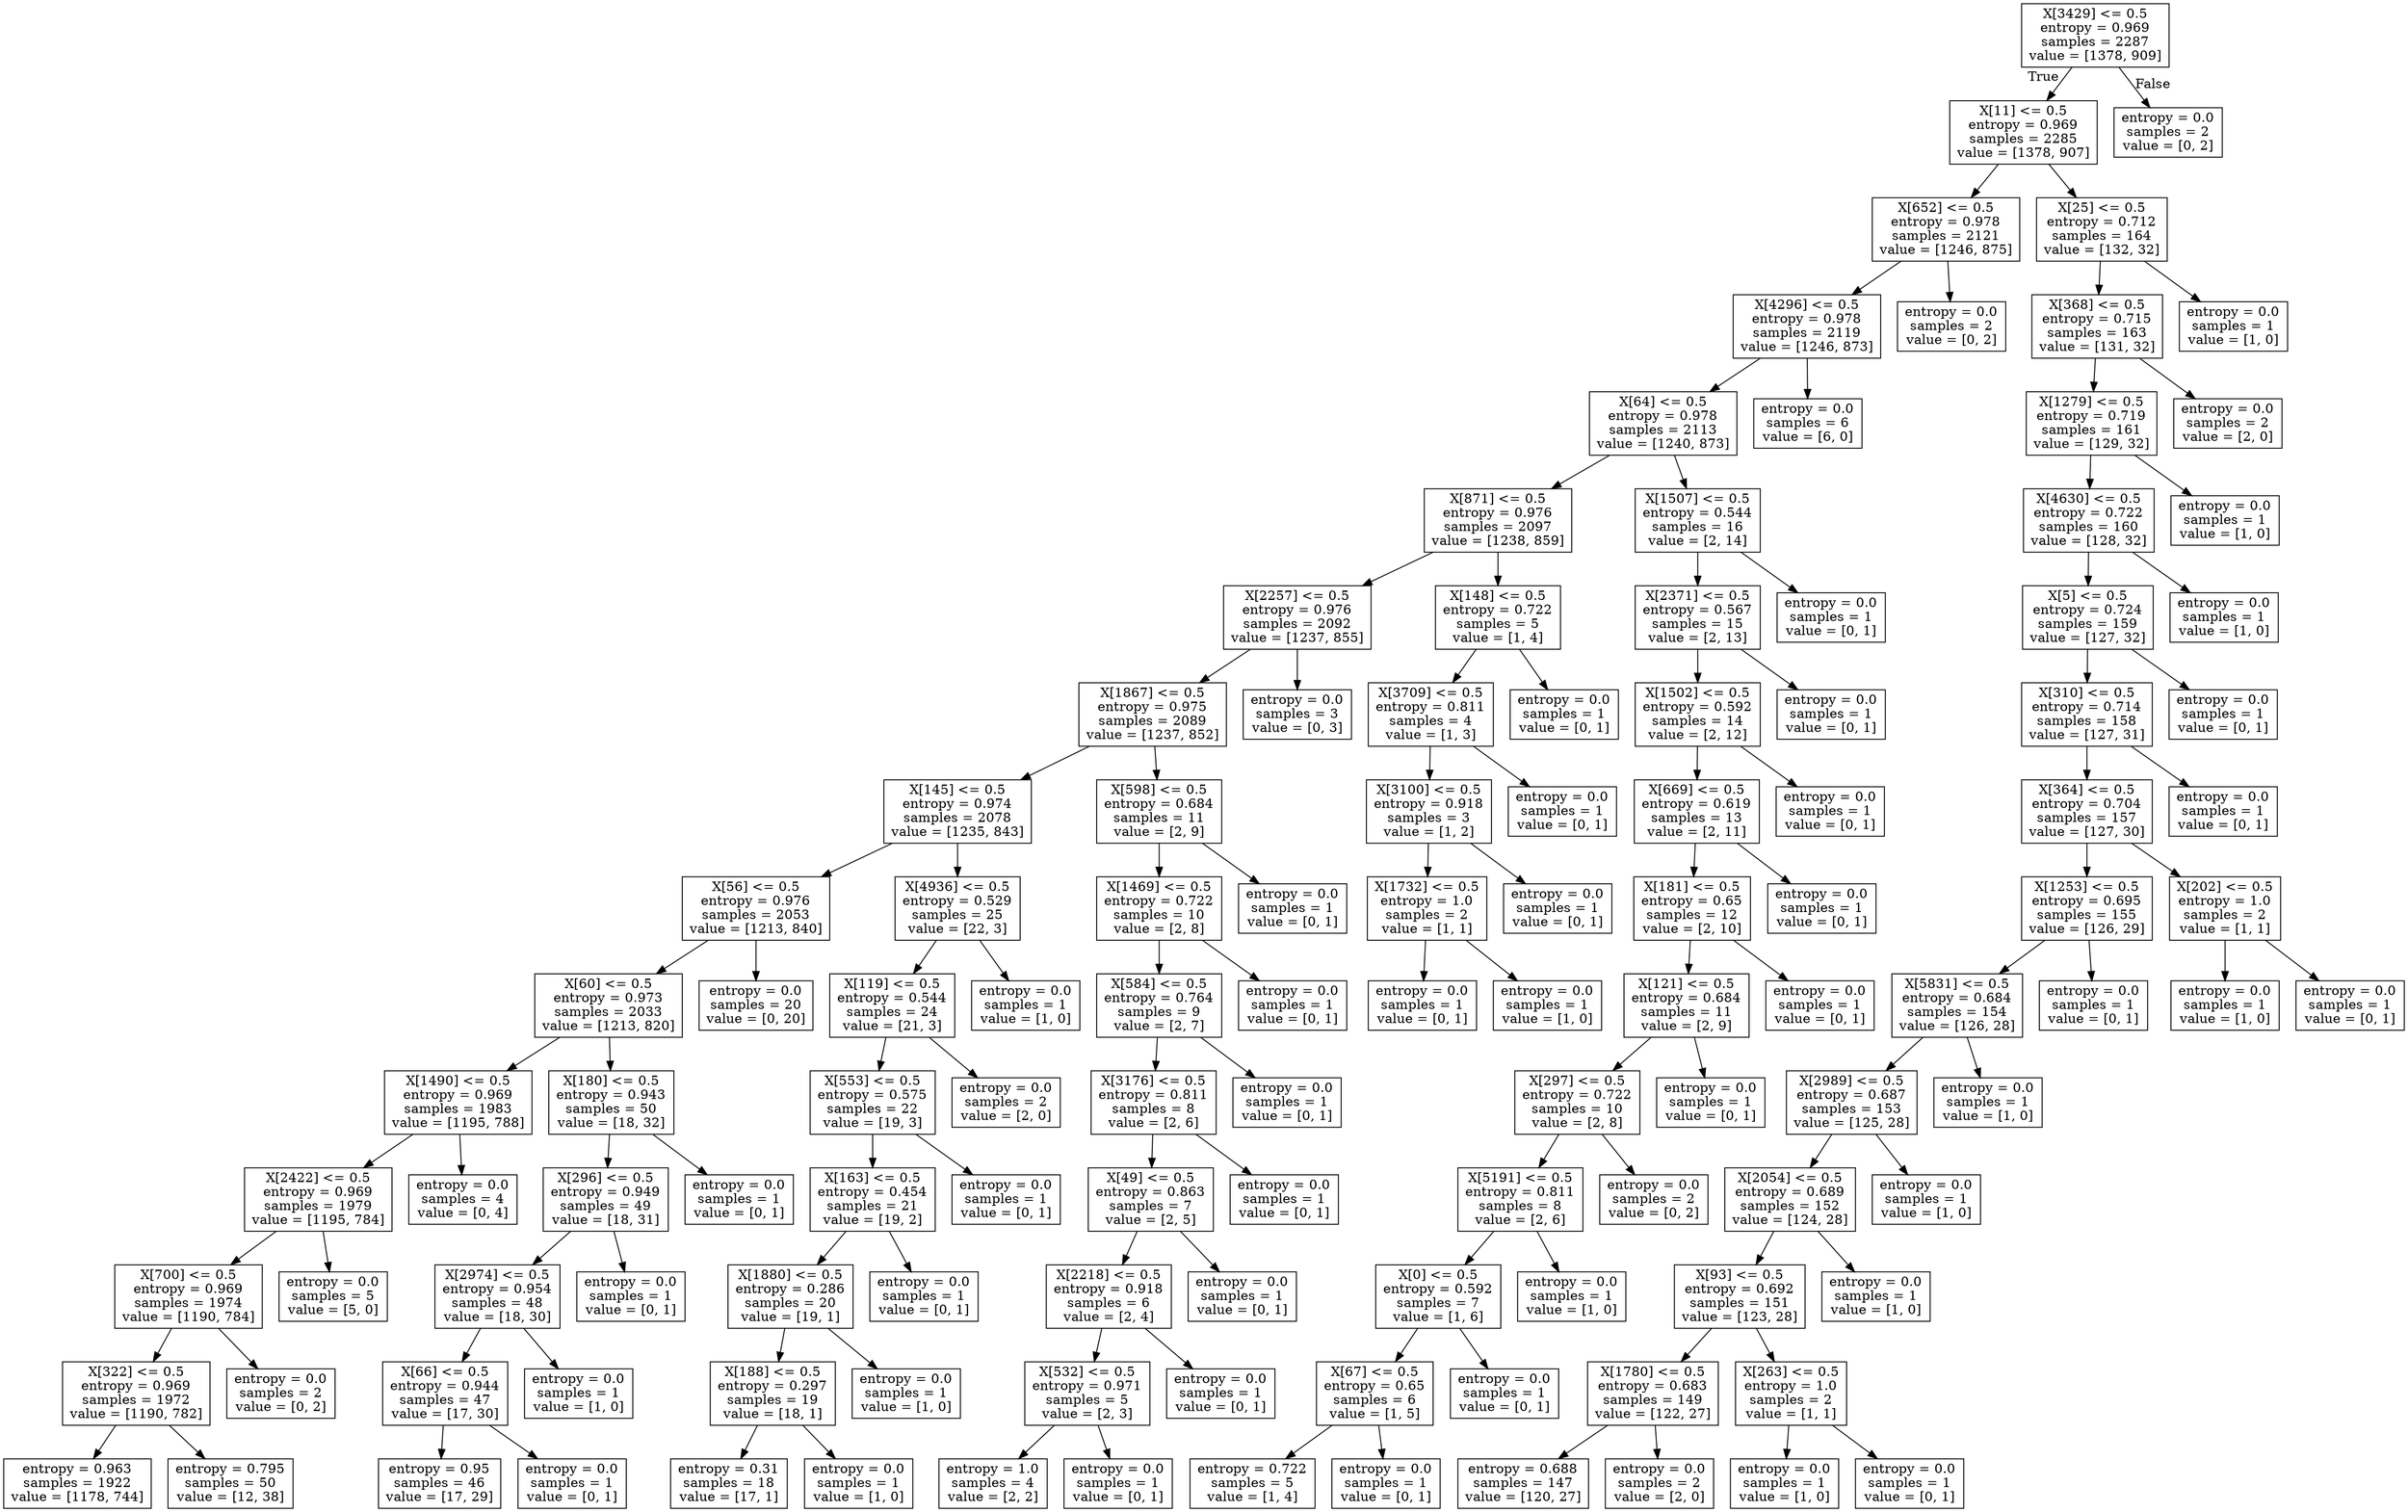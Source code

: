 digraph Tree {
node [shape=box] ;
0 [label="X[3429] <= 0.5\nentropy = 0.969\nsamples = 2287\nvalue = [1378, 909]"] ;
1 [label="X[11] <= 0.5\nentropy = 0.969\nsamples = 2285\nvalue = [1378, 907]"] ;
0 -> 1 [labeldistance=2.5, labelangle=45, headlabel="True"] ;
2 [label="X[652] <= 0.5\nentropy = 0.978\nsamples = 2121\nvalue = [1246, 875]"] ;
1 -> 2 ;
3 [label="X[4296] <= 0.5\nentropy = 0.978\nsamples = 2119\nvalue = [1246, 873]"] ;
2 -> 3 ;
4 [label="X[64] <= 0.5\nentropy = 0.978\nsamples = 2113\nvalue = [1240, 873]"] ;
3 -> 4 ;
5 [label="X[871] <= 0.5\nentropy = 0.976\nsamples = 2097\nvalue = [1238, 859]"] ;
4 -> 5 ;
6 [label="X[2257] <= 0.5\nentropy = 0.976\nsamples = 2092\nvalue = [1237, 855]"] ;
5 -> 6 ;
7 [label="X[1867] <= 0.5\nentropy = 0.975\nsamples = 2089\nvalue = [1237, 852]"] ;
6 -> 7 ;
8 [label="X[145] <= 0.5\nentropy = 0.974\nsamples = 2078\nvalue = [1235, 843]"] ;
7 -> 8 ;
9 [label="X[56] <= 0.5\nentropy = 0.976\nsamples = 2053\nvalue = [1213, 840]"] ;
8 -> 9 ;
10 [label="X[60] <= 0.5\nentropy = 0.973\nsamples = 2033\nvalue = [1213, 820]"] ;
9 -> 10 ;
11 [label="X[1490] <= 0.5\nentropy = 0.969\nsamples = 1983\nvalue = [1195, 788]"] ;
10 -> 11 ;
12 [label="X[2422] <= 0.5\nentropy = 0.969\nsamples = 1979\nvalue = [1195, 784]"] ;
11 -> 12 ;
13 [label="X[700] <= 0.5\nentropy = 0.969\nsamples = 1974\nvalue = [1190, 784]"] ;
12 -> 13 ;
14 [label="X[322] <= 0.5\nentropy = 0.969\nsamples = 1972\nvalue = [1190, 782]"] ;
13 -> 14 ;
15 [label="entropy = 0.963\nsamples = 1922\nvalue = [1178, 744]"] ;
14 -> 15 ;
16 [label="entropy = 0.795\nsamples = 50\nvalue = [12, 38]"] ;
14 -> 16 ;
17 [label="entropy = 0.0\nsamples = 2\nvalue = [0, 2]"] ;
13 -> 17 ;
18 [label="entropy = 0.0\nsamples = 5\nvalue = [5, 0]"] ;
12 -> 18 ;
19 [label="entropy = 0.0\nsamples = 4\nvalue = [0, 4]"] ;
11 -> 19 ;
20 [label="X[180] <= 0.5\nentropy = 0.943\nsamples = 50\nvalue = [18, 32]"] ;
10 -> 20 ;
21 [label="X[296] <= 0.5\nentropy = 0.949\nsamples = 49\nvalue = [18, 31]"] ;
20 -> 21 ;
22 [label="X[2974] <= 0.5\nentropy = 0.954\nsamples = 48\nvalue = [18, 30]"] ;
21 -> 22 ;
23 [label="X[66] <= 0.5\nentropy = 0.944\nsamples = 47\nvalue = [17, 30]"] ;
22 -> 23 ;
24 [label="entropy = 0.95\nsamples = 46\nvalue = [17, 29]"] ;
23 -> 24 ;
25 [label="entropy = 0.0\nsamples = 1\nvalue = [0, 1]"] ;
23 -> 25 ;
26 [label="entropy = 0.0\nsamples = 1\nvalue = [1, 0]"] ;
22 -> 26 ;
27 [label="entropy = 0.0\nsamples = 1\nvalue = [0, 1]"] ;
21 -> 27 ;
28 [label="entropy = 0.0\nsamples = 1\nvalue = [0, 1]"] ;
20 -> 28 ;
29 [label="entropy = 0.0\nsamples = 20\nvalue = [0, 20]"] ;
9 -> 29 ;
30 [label="X[4936] <= 0.5\nentropy = 0.529\nsamples = 25\nvalue = [22, 3]"] ;
8 -> 30 ;
31 [label="X[119] <= 0.5\nentropy = 0.544\nsamples = 24\nvalue = [21, 3]"] ;
30 -> 31 ;
32 [label="X[553] <= 0.5\nentropy = 0.575\nsamples = 22\nvalue = [19, 3]"] ;
31 -> 32 ;
33 [label="X[163] <= 0.5\nentropy = 0.454\nsamples = 21\nvalue = [19, 2]"] ;
32 -> 33 ;
34 [label="X[1880] <= 0.5\nentropy = 0.286\nsamples = 20\nvalue = [19, 1]"] ;
33 -> 34 ;
35 [label="X[188] <= 0.5\nentropy = 0.297\nsamples = 19\nvalue = [18, 1]"] ;
34 -> 35 ;
36 [label="entropy = 0.31\nsamples = 18\nvalue = [17, 1]"] ;
35 -> 36 ;
37 [label="entropy = 0.0\nsamples = 1\nvalue = [1, 0]"] ;
35 -> 37 ;
38 [label="entropy = 0.0\nsamples = 1\nvalue = [1, 0]"] ;
34 -> 38 ;
39 [label="entropy = 0.0\nsamples = 1\nvalue = [0, 1]"] ;
33 -> 39 ;
40 [label="entropy = 0.0\nsamples = 1\nvalue = [0, 1]"] ;
32 -> 40 ;
41 [label="entropy = 0.0\nsamples = 2\nvalue = [2, 0]"] ;
31 -> 41 ;
42 [label="entropy = 0.0\nsamples = 1\nvalue = [1, 0]"] ;
30 -> 42 ;
43 [label="X[598] <= 0.5\nentropy = 0.684\nsamples = 11\nvalue = [2, 9]"] ;
7 -> 43 ;
44 [label="X[1469] <= 0.5\nentropy = 0.722\nsamples = 10\nvalue = [2, 8]"] ;
43 -> 44 ;
45 [label="X[584] <= 0.5\nentropy = 0.764\nsamples = 9\nvalue = [2, 7]"] ;
44 -> 45 ;
46 [label="X[3176] <= 0.5\nentropy = 0.811\nsamples = 8\nvalue = [2, 6]"] ;
45 -> 46 ;
47 [label="X[49] <= 0.5\nentropy = 0.863\nsamples = 7\nvalue = [2, 5]"] ;
46 -> 47 ;
48 [label="X[2218] <= 0.5\nentropy = 0.918\nsamples = 6\nvalue = [2, 4]"] ;
47 -> 48 ;
49 [label="X[532] <= 0.5\nentropy = 0.971\nsamples = 5\nvalue = [2, 3]"] ;
48 -> 49 ;
50 [label="entropy = 1.0\nsamples = 4\nvalue = [2, 2]"] ;
49 -> 50 ;
51 [label="entropy = 0.0\nsamples = 1\nvalue = [0, 1]"] ;
49 -> 51 ;
52 [label="entropy = 0.0\nsamples = 1\nvalue = [0, 1]"] ;
48 -> 52 ;
53 [label="entropy = 0.0\nsamples = 1\nvalue = [0, 1]"] ;
47 -> 53 ;
54 [label="entropy = 0.0\nsamples = 1\nvalue = [0, 1]"] ;
46 -> 54 ;
55 [label="entropy = 0.0\nsamples = 1\nvalue = [0, 1]"] ;
45 -> 55 ;
56 [label="entropy = 0.0\nsamples = 1\nvalue = [0, 1]"] ;
44 -> 56 ;
57 [label="entropy = 0.0\nsamples = 1\nvalue = [0, 1]"] ;
43 -> 57 ;
58 [label="entropy = 0.0\nsamples = 3\nvalue = [0, 3]"] ;
6 -> 58 ;
59 [label="X[148] <= 0.5\nentropy = 0.722\nsamples = 5\nvalue = [1, 4]"] ;
5 -> 59 ;
60 [label="X[3709] <= 0.5\nentropy = 0.811\nsamples = 4\nvalue = [1, 3]"] ;
59 -> 60 ;
61 [label="X[3100] <= 0.5\nentropy = 0.918\nsamples = 3\nvalue = [1, 2]"] ;
60 -> 61 ;
62 [label="X[1732] <= 0.5\nentropy = 1.0\nsamples = 2\nvalue = [1, 1]"] ;
61 -> 62 ;
63 [label="entropy = 0.0\nsamples = 1\nvalue = [0, 1]"] ;
62 -> 63 ;
64 [label="entropy = 0.0\nsamples = 1\nvalue = [1, 0]"] ;
62 -> 64 ;
65 [label="entropy = 0.0\nsamples = 1\nvalue = [0, 1]"] ;
61 -> 65 ;
66 [label="entropy = 0.0\nsamples = 1\nvalue = [0, 1]"] ;
60 -> 66 ;
67 [label="entropy = 0.0\nsamples = 1\nvalue = [0, 1]"] ;
59 -> 67 ;
68 [label="X[1507] <= 0.5\nentropy = 0.544\nsamples = 16\nvalue = [2, 14]"] ;
4 -> 68 ;
69 [label="X[2371] <= 0.5\nentropy = 0.567\nsamples = 15\nvalue = [2, 13]"] ;
68 -> 69 ;
70 [label="X[1502] <= 0.5\nentropy = 0.592\nsamples = 14\nvalue = [2, 12]"] ;
69 -> 70 ;
71 [label="X[669] <= 0.5\nentropy = 0.619\nsamples = 13\nvalue = [2, 11]"] ;
70 -> 71 ;
72 [label="X[181] <= 0.5\nentropy = 0.65\nsamples = 12\nvalue = [2, 10]"] ;
71 -> 72 ;
73 [label="X[121] <= 0.5\nentropy = 0.684\nsamples = 11\nvalue = [2, 9]"] ;
72 -> 73 ;
74 [label="X[297] <= 0.5\nentropy = 0.722\nsamples = 10\nvalue = [2, 8]"] ;
73 -> 74 ;
75 [label="X[5191] <= 0.5\nentropy = 0.811\nsamples = 8\nvalue = [2, 6]"] ;
74 -> 75 ;
76 [label="X[0] <= 0.5\nentropy = 0.592\nsamples = 7\nvalue = [1, 6]"] ;
75 -> 76 ;
77 [label="X[67] <= 0.5\nentropy = 0.65\nsamples = 6\nvalue = [1, 5]"] ;
76 -> 77 ;
78 [label="entropy = 0.722\nsamples = 5\nvalue = [1, 4]"] ;
77 -> 78 ;
79 [label="entropy = 0.0\nsamples = 1\nvalue = [0, 1]"] ;
77 -> 79 ;
80 [label="entropy = 0.0\nsamples = 1\nvalue = [0, 1]"] ;
76 -> 80 ;
81 [label="entropy = 0.0\nsamples = 1\nvalue = [1, 0]"] ;
75 -> 81 ;
82 [label="entropy = 0.0\nsamples = 2\nvalue = [0, 2]"] ;
74 -> 82 ;
83 [label="entropy = 0.0\nsamples = 1\nvalue = [0, 1]"] ;
73 -> 83 ;
84 [label="entropy = 0.0\nsamples = 1\nvalue = [0, 1]"] ;
72 -> 84 ;
85 [label="entropy = 0.0\nsamples = 1\nvalue = [0, 1]"] ;
71 -> 85 ;
86 [label="entropy = 0.0\nsamples = 1\nvalue = [0, 1]"] ;
70 -> 86 ;
87 [label="entropy = 0.0\nsamples = 1\nvalue = [0, 1]"] ;
69 -> 87 ;
88 [label="entropy = 0.0\nsamples = 1\nvalue = [0, 1]"] ;
68 -> 88 ;
89 [label="entropy = 0.0\nsamples = 6\nvalue = [6, 0]"] ;
3 -> 89 ;
90 [label="entropy = 0.0\nsamples = 2\nvalue = [0, 2]"] ;
2 -> 90 ;
91 [label="X[25] <= 0.5\nentropy = 0.712\nsamples = 164\nvalue = [132, 32]"] ;
1 -> 91 ;
92 [label="X[368] <= 0.5\nentropy = 0.715\nsamples = 163\nvalue = [131, 32]"] ;
91 -> 92 ;
93 [label="X[1279] <= 0.5\nentropy = 0.719\nsamples = 161\nvalue = [129, 32]"] ;
92 -> 93 ;
94 [label="X[4630] <= 0.5\nentropy = 0.722\nsamples = 160\nvalue = [128, 32]"] ;
93 -> 94 ;
95 [label="X[5] <= 0.5\nentropy = 0.724\nsamples = 159\nvalue = [127, 32]"] ;
94 -> 95 ;
96 [label="X[310] <= 0.5\nentropy = 0.714\nsamples = 158\nvalue = [127, 31]"] ;
95 -> 96 ;
97 [label="X[364] <= 0.5\nentropy = 0.704\nsamples = 157\nvalue = [127, 30]"] ;
96 -> 97 ;
98 [label="X[1253] <= 0.5\nentropy = 0.695\nsamples = 155\nvalue = [126, 29]"] ;
97 -> 98 ;
99 [label="X[5831] <= 0.5\nentropy = 0.684\nsamples = 154\nvalue = [126, 28]"] ;
98 -> 99 ;
100 [label="X[2989] <= 0.5\nentropy = 0.687\nsamples = 153\nvalue = [125, 28]"] ;
99 -> 100 ;
101 [label="X[2054] <= 0.5\nentropy = 0.689\nsamples = 152\nvalue = [124, 28]"] ;
100 -> 101 ;
102 [label="X[93] <= 0.5\nentropy = 0.692\nsamples = 151\nvalue = [123, 28]"] ;
101 -> 102 ;
103 [label="X[1780] <= 0.5\nentropy = 0.683\nsamples = 149\nvalue = [122, 27]"] ;
102 -> 103 ;
104 [label="entropy = 0.688\nsamples = 147\nvalue = [120, 27]"] ;
103 -> 104 ;
105 [label="entropy = 0.0\nsamples = 2\nvalue = [2, 0]"] ;
103 -> 105 ;
106 [label="X[263] <= 0.5\nentropy = 1.0\nsamples = 2\nvalue = [1, 1]"] ;
102 -> 106 ;
107 [label="entropy = 0.0\nsamples = 1\nvalue = [1, 0]"] ;
106 -> 107 ;
108 [label="entropy = 0.0\nsamples = 1\nvalue = [0, 1]"] ;
106 -> 108 ;
109 [label="entropy = 0.0\nsamples = 1\nvalue = [1, 0]"] ;
101 -> 109 ;
110 [label="entropy = 0.0\nsamples = 1\nvalue = [1, 0]"] ;
100 -> 110 ;
111 [label="entropy = 0.0\nsamples = 1\nvalue = [1, 0]"] ;
99 -> 111 ;
112 [label="entropy = 0.0\nsamples = 1\nvalue = [0, 1]"] ;
98 -> 112 ;
113 [label="X[202] <= 0.5\nentropy = 1.0\nsamples = 2\nvalue = [1, 1]"] ;
97 -> 113 ;
114 [label="entropy = 0.0\nsamples = 1\nvalue = [1, 0]"] ;
113 -> 114 ;
115 [label="entropy = 0.0\nsamples = 1\nvalue = [0, 1]"] ;
113 -> 115 ;
116 [label="entropy = 0.0\nsamples = 1\nvalue = [0, 1]"] ;
96 -> 116 ;
117 [label="entropy = 0.0\nsamples = 1\nvalue = [0, 1]"] ;
95 -> 117 ;
118 [label="entropy = 0.0\nsamples = 1\nvalue = [1, 0]"] ;
94 -> 118 ;
119 [label="entropy = 0.0\nsamples = 1\nvalue = [1, 0]"] ;
93 -> 119 ;
120 [label="entropy = 0.0\nsamples = 2\nvalue = [2, 0]"] ;
92 -> 120 ;
121 [label="entropy = 0.0\nsamples = 1\nvalue = [1, 0]"] ;
91 -> 121 ;
122 [label="entropy = 0.0\nsamples = 2\nvalue = [0, 2]"] ;
0 -> 122 [labeldistance=2.5, labelangle=-45, headlabel="False"] ;
}